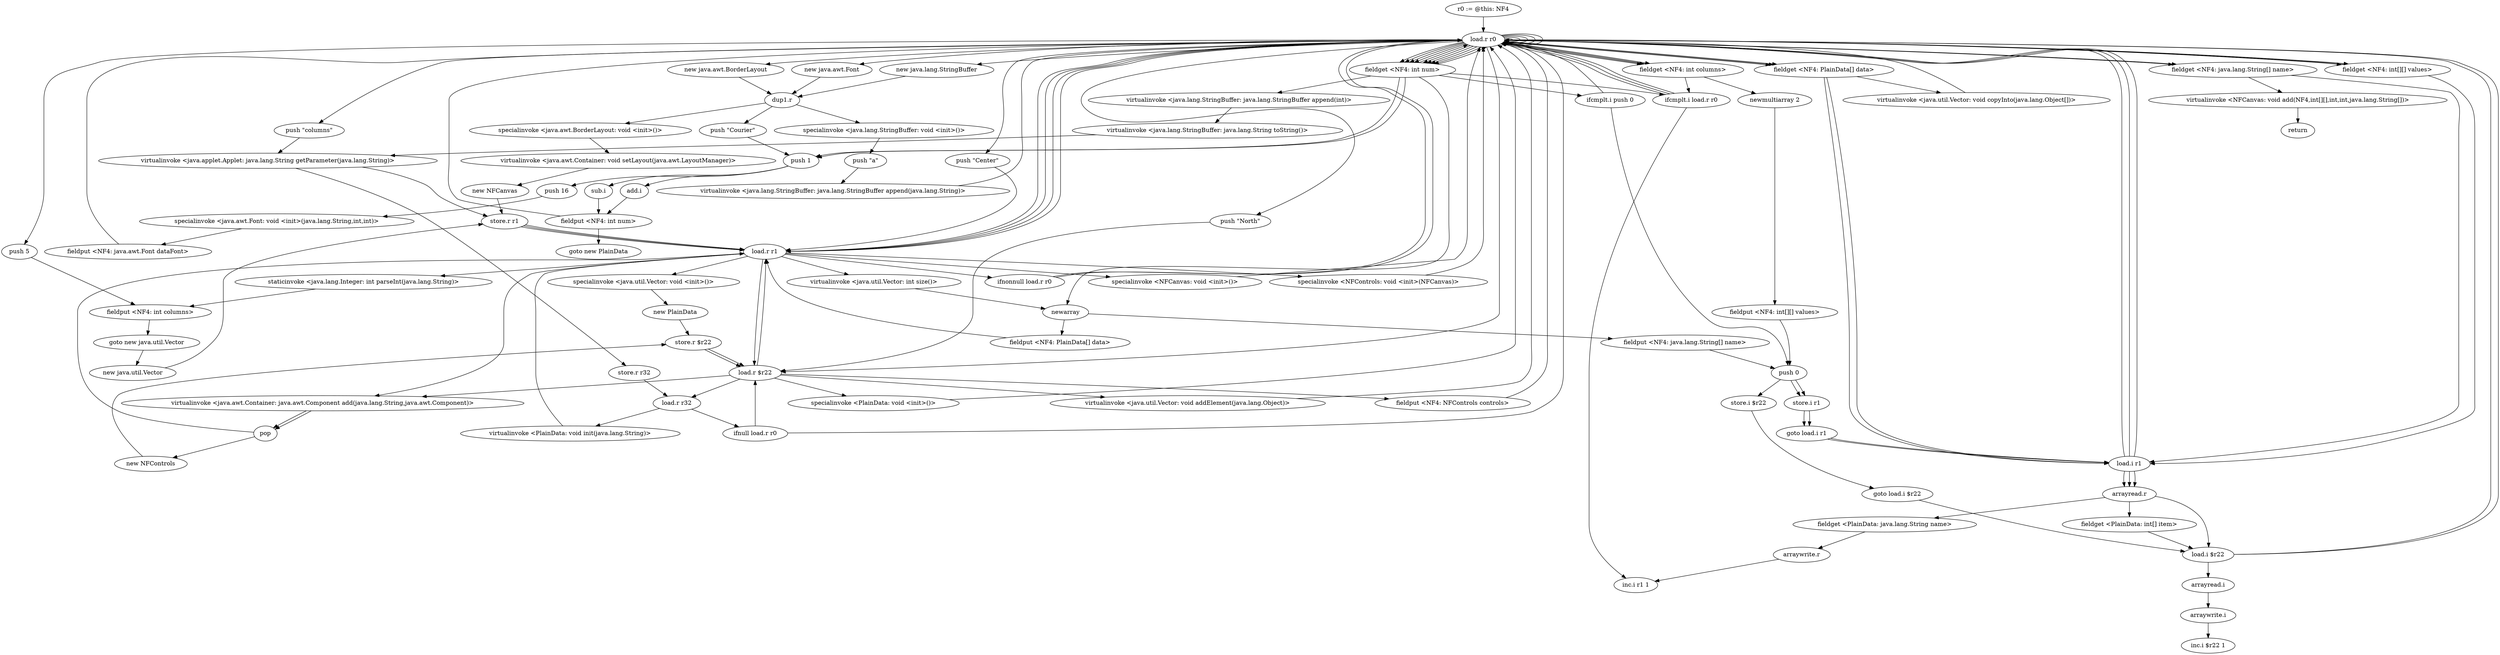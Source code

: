 digraph "" {
    "r0 := @this: NF4"
    "load.r r0"
    "r0 := @this: NF4"->"load.r r0";
    "new java.awt.Font"
    "load.r r0"->"new java.awt.Font";
    "dup1.r"
    "new java.awt.Font"->"dup1.r";
    "push \"Courier\""
    "dup1.r"->"push \"Courier\"";
    "push 1"
    "push \"Courier\""->"push 1";
    "push 16"
    "push 1"->"push 16";
    "specialinvoke <java.awt.Font: void <init>(java.lang.String,int,int)>"
    "push 16"->"specialinvoke <java.awt.Font: void <init>(java.lang.String,int,int)>";
    "fieldput <NF4: java.awt.Font dataFont>"
    "specialinvoke <java.awt.Font: void <init>(java.lang.String,int,int)>"->"fieldput <NF4: java.awt.Font dataFont>";
    "fieldput <NF4: java.awt.Font dataFont>"->"load.r r0";
    "push \"columns\""
    "load.r r0"->"push \"columns\"";
    "virtualinvoke <java.applet.Applet: java.lang.String getParameter(java.lang.String)>"
    "push \"columns\""->"virtualinvoke <java.applet.Applet: java.lang.String getParameter(java.lang.String)>";
    "store.r r1"
    "virtualinvoke <java.applet.Applet: java.lang.String getParameter(java.lang.String)>"->"store.r r1";
    "load.r r1"
    "store.r r1"->"load.r r1";
    "ifnonnull load.r r0"
    "load.r r1"->"ifnonnull load.r r0";
    "ifnonnull load.r r0"->"load.r r0";
    "push 5"
    "load.r r0"->"push 5";
    "fieldput <NF4: int columns>"
    "push 5"->"fieldput <NF4: int columns>";
    "goto new java.util.Vector"
    "fieldput <NF4: int columns>"->"goto new java.util.Vector";
    "new java.util.Vector"
    "goto new java.util.Vector"->"new java.util.Vector";
    "new java.util.Vector"->"store.r r1";
    "store.r r1"->"load.r r1";
    "specialinvoke <java.util.Vector: void <init>()>"
    "load.r r1"->"specialinvoke <java.util.Vector: void <init>()>";
    "new PlainData"
    "specialinvoke <java.util.Vector: void <init>()>"->"new PlainData";
    "store.r $r22"
    "new PlainData"->"store.r $r22";
    "load.r $r22"
    "store.r $r22"->"load.r $r22";
    "specialinvoke <PlainData: void <init>()>"
    "load.r $r22"->"specialinvoke <PlainData: void <init>()>";
    "specialinvoke <PlainData: void <init>()>"->"load.r r0";
    "new java.lang.StringBuffer"
    "load.r r0"->"new java.lang.StringBuffer";
    "new java.lang.StringBuffer"->"dup1.r";
    "specialinvoke <java.lang.StringBuffer: void <init>()>"
    "dup1.r"->"specialinvoke <java.lang.StringBuffer: void <init>()>";
    "push \"a\""
    "specialinvoke <java.lang.StringBuffer: void <init>()>"->"push \"a\"";
    "virtualinvoke <java.lang.StringBuffer: java.lang.StringBuffer append(java.lang.String)>"
    "push \"a\""->"virtualinvoke <java.lang.StringBuffer: java.lang.StringBuffer append(java.lang.String)>";
    "virtualinvoke <java.lang.StringBuffer: java.lang.StringBuffer append(java.lang.String)>"->"load.r r0";
    "fieldget <NF4: int num>"
    "load.r r0"->"fieldget <NF4: int num>";
    "virtualinvoke <java.lang.StringBuffer: java.lang.StringBuffer append(int)>"
    "fieldget <NF4: int num>"->"virtualinvoke <java.lang.StringBuffer: java.lang.StringBuffer append(int)>";
    "virtualinvoke <java.lang.StringBuffer: java.lang.String toString()>"
    "virtualinvoke <java.lang.StringBuffer: java.lang.StringBuffer append(int)>"->"virtualinvoke <java.lang.StringBuffer: java.lang.String toString()>";
    "virtualinvoke <java.lang.StringBuffer: java.lang.String toString()>"->"virtualinvoke <java.applet.Applet: java.lang.String getParameter(java.lang.String)>";
    "store.r r32"
    "virtualinvoke <java.applet.Applet: java.lang.String getParameter(java.lang.String)>"->"store.r r32";
    "load.r r32"
    "store.r r32"->"load.r r32";
    "ifnull load.r r0"
    "load.r r32"->"ifnull load.r r0";
    "ifnull load.r r0"->"load.r $r22";
    "load.r $r22"->"load.r r32";
    "virtualinvoke <PlainData: void init(java.lang.String)>"
    "load.r r32"->"virtualinvoke <PlainData: void init(java.lang.String)>";
    "virtualinvoke <PlainData: void init(java.lang.String)>"->"load.r r1";
    "load.r r1"->"load.r $r22";
    "virtualinvoke <java.util.Vector: void addElement(java.lang.Object)>"
    "load.r $r22"->"virtualinvoke <java.util.Vector: void addElement(java.lang.Object)>";
    "virtualinvoke <java.util.Vector: void addElement(java.lang.Object)>"->"load.r r0";
    "load.r r0"->"load.r r0";
    "load.r r0"->"fieldget <NF4: int num>";
    "fieldget <NF4: int num>"->"push 1";
    "add.i"
    "push 1"->"add.i";
    "fieldput <NF4: int num>"
    "add.i"->"fieldput <NF4: int num>";
    "goto new PlainData"
    "fieldput <NF4: int num>"->"goto new PlainData";
    "ifnull load.r r0"->"load.r r0";
    "load.r r0"->"load.r r1";
    "virtualinvoke <java.util.Vector: int size()>"
    "load.r r1"->"virtualinvoke <java.util.Vector: int size()>";
    "newarray"
    "virtualinvoke <java.util.Vector: int size()>"->"newarray";
    "fieldput <NF4: PlainData[] data>"
    "newarray"->"fieldput <NF4: PlainData[] data>";
    "fieldput <NF4: PlainData[] data>"->"load.r r1";
    "load.r r1"->"load.r r0";
    "fieldget <NF4: PlainData[] data>"
    "load.r r0"->"fieldget <NF4: PlainData[] data>";
    "virtualinvoke <java.util.Vector: void copyInto(java.lang.Object[])>"
    "fieldget <NF4: PlainData[] data>"->"virtualinvoke <java.util.Vector: void copyInto(java.lang.Object[])>";
    "virtualinvoke <java.util.Vector: void copyInto(java.lang.Object[])>"->"load.r r0";
    "load.r r0"->"load.r r0";
    "load.r r0"->"fieldget <NF4: int num>";
    "fieldget <NF4: int num>"->"push 1";
    "sub.i"
    "push 1"->"sub.i";
    "sub.i"->"fieldput <NF4: int num>";
    "fieldput <NF4: int num>"->"load.r r0";
    "load.r r0"->"load.r r0";
    "load.r r0"->"fieldget <NF4: int num>";
    "fieldget <NF4: int num>"->"load.r r0";
    "fieldget <NF4: int columns>"
    "load.r r0"->"fieldget <NF4: int columns>";
    "newmultiarray 2"
    "fieldget <NF4: int columns>"->"newmultiarray 2";
    "fieldput <NF4: int[][] values>"
    "newmultiarray 2"->"fieldput <NF4: int[][] values>";
    "push 0"
    "fieldput <NF4: int[][] values>"->"push 0";
    "store.i r1"
    "push 0"->"store.i r1";
    "goto load.i r1"
    "store.i r1"->"goto load.i r1";
    "load.i r1"
    "goto load.i r1"->"load.i r1";
    "load.i r1"->"load.r r0";
    "load.r r0"->"fieldget <NF4: int num>";
    "ifcmplt.i push 0"
    "fieldget <NF4: int num>"->"ifcmplt.i push 0";
    "ifcmplt.i push 0"->"load.r r0";
    "load.r r0"->"load.r r0";
    "load.r r0"->"fieldget <NF4: int num>";
    "fieldget <NF4: int num>"->"newarray";
    "fieldput <NF4: java.lang.String[] name>"
    "newarray"->"fieldput <NF4: java.lang.String[] name>";
    "fieldput <NF4: java.lang.String[] name>"->"push 0";
    "push 0"->"store.i r1";
    "store.i r1"->"goto load.i r1";
    "goto load.i r1"->"load.i r1";
    "load.i r1"->"load.r r0";
    "load.r r0"->"fieldget <NF4: int num>";
    "ifcmplt.i load.r r0"
    "fieldget <NF4: int num>"->"ifcmplt.i load.r r0";
    "ifcmplt.i load.r r0"->"load.r r0";
    "new java.awt.BorderLayout"
    "load.r r0"->"new java.awt.BorderLayout";
    "new java.awt.BorderLayout"->"dup1.r";
    "specialinvoke <java.awt.BorderLayout: void <init>()>"
    "dup1.r"->"specialinvoke <java.awt.BorderLayout: void <init>()>";
    "virtualinvoke <java.awt.Container: void setLayout(java.awt.LayoutManager)>"
    "specialinvoke <java.awt.BorderLayout: void <init>()>"->"virtualinvoke <java.awt.Container: void setLayout(java.awt.LayoutManager)>";
    "new NFCanvas"
    "virtualinvoke <java.awt.Container: void setLayout(java.awt.LayoutManager)>"->"new NFCanvas";
    "new NFCanvas"->"store.r r1";
    "store.r r1"->"load.r r1";
    "specialinvoke <NFCanvas: void <init>()>"
    "load.r r1"->"specialinvoke <NFCanvas: void <init>()>";
    "specialinvoke <NFCanvas: void <init>()>"->"load.r r0";
    "push \"Center\""
    "load.r r0"->"push \"Center\"";
    "push \"Center\""->"load.r r1";
    "virtualinvoke <java.awt.Container: java.awt.Component add(java.lang.String,java.awt.Component)>"
    "load.r r1"->"virtualinvoke <java.awt.Container: java.awt.Component add(java.lang.String,java.awt.Component)>";
    "pop"
    "virtualinvoke <java.awt.Container: java.awt.Component add(java.lang.String,java.awt.Component)>"->"pop";
    "new NFControls"
    "pop"->"new NFControls";
    "new NFControls"->"store.r $r22";
    "store.r $r22"->"load.r $r22";
    "load.r $r22"->"load.r r1";
    "specialinvoke <NFControls: void <init>(NFCanvas)>"
    "load.r r1"->"specialinvoke <NFControls: void <init>(NFCanvas)>";
    "specialinvoke <NFControls: void <init>(NFCanvas)>"->"load.r r0";
    "load.r r0"->"load.r $r22";
    "fieldput <NF4: NFControls controls>"
    "load.r $r22"->"fieldput <NF4: NFControls controls>";
    "fieldput <NF4: NFControls controls>"->"load.r r0";
    "push \"North\""
    "load.r r0"->"push \"North\"";
    "push \"North\""->"load.r $r22";
    "load.r $r22"->"virtualinvoke <java.awt.Container: java.awt.Component add(java.lang.String,java.awt.Component)>";
    "virtualinvoke <java.awt.Container: java.awt.Component add(java.lang.String,java.awt.Component)>"->"pop";
    "pop"->"load.r r1";
    "load.r r1"->"load.r r0";
    "load.r r0"->"load.r r0";
    "fieldget <NF4: int[][] values>"
    "load.r r0"->"fieldget <NF4: int[][] values>";
    "fieldget <NF4: int[][] values>"->"load.r r0";
    "load.r r0"->"fieldget <NF4: int columns>";
    "fieldget <NF4: int columns>"->"load.r r0";
    "load.r r0"->"fieldget <NF4: int num>";
    "fieldget <NF4: int num>"->"load.r r0";
    "fieldget <NF4: java.lang.String[] name>"
    "load.r r0"->"fieldget <NF4: java.lang.String[] name>";
    "virtualinvoke <NFCanvas: void add(NF4,int[][],int,int,java.lang.String[])>"
    "fieldget <NF4: java.lang.String[] name>"->"virtualinvoke <NFCanvas: void add(NF4,int[][],int,int,java.lang.String[])>";
    "return"
    "virtualinvoke <NFCanvas: void add(NF4,int[][],int,int,java.lang.String[])>"->"return";
    "ifcmplt.i load.r r0"->"load.r r0";
    "load.r r0"->"fieldget <NF4: java.lang.String[] name>";
    "fieldget <NF4: java.lang.String[] name>"->"load.i r1";
    "load.i r1"->"load.r r0";
    "load.r r0"->"fieldget <NF4: PlainData[] data>";
    "fieldget <NF4: PlainData[] data>"->"load.i r1";
    "arrayread.r"
    "load.i r1"->"arrayread.r";
    "fieldget <PlainData: java.lang.String name>"
    "arrayread.r"->"fieldget <PlainData: java.lang.String name>";
    "arraywrite.r"
    "fieldget <PlainData: java.lang.String name>"->"arraywrite.r";
    "inc.i r1 1"
    "arraywrite.r"->"inc.i r1 1";
    "ifcmplt.i push 0"->"push 0";
    "store.i $r22"
    "push 0"->"store.i $r22";
    "goto load.i $r22"
    "store.i $r22"->"goto load.i $r22";
    "load.i $r22"
    "goto load.i $r22"->"load.i $r22";
    "load.i $r22"->"load.r r0";
    "load.r r0"->"fieldget <NF4: int columns>";
    "fieldget <NF4: int columns>"->"ifcmplt.i load.r r0";
    "ifcmplt.i load.r r0"->"inc.i r1 1";
    "ifcmplt.i load.r r0"->"load.r r0";
    "load.r r0"->"fieldget <NF4: int[][] values>";
    "fieldget <NF4: int[][] values>"->"load.i r1";
    "load.i r1"->"arrayread.r";
    "arrayread.r"->"load.i $r22";
    "load.i $r22"->"load.r r0";
    "load.r r0"->"fieldget <NF4: PlainData[] data>";
    "fieldget <NF4: PlainData[] data>"->"load.i r1";
    "load.i r1"->"arrayread.r";
    "fieldget <PlainData: int[] item>"
    "arrayread.r"->"fieldget <PlainData: int[] item>";
    "fieldget <PlainData: int[] item>"->"load.i $r22";
    "arrayread.i"
    "load.i $r22"->"arrayread.i";
    "arraywrite.i"
    "arrayread.i"->"arraywrite.i";
    "inc.i $r22 1"
    "arraywrite.i"->"inc.i $r22 1";
    "ifnonnull load.r r0"->"load.r r0";
    "load.r r0"->"load.r r1";
    "staticinvoke <java.lang.Integer: int parseInt(java.lang.String)>"
    "load.r r1"->"staticinvoke <java.lang.Integer: int parseInt(java.lang.String)>";
    "staticinvoke <java.lang.Integer: int parseInt(java.lang.String)>"->"fieldput <NF4: int columns>";
}
